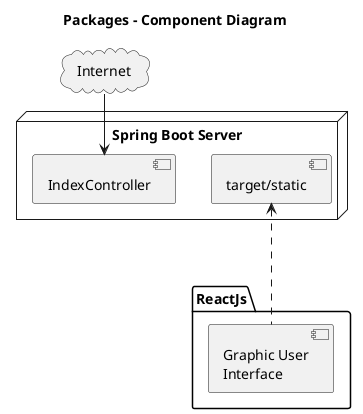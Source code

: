 @startuml

title Packages - Component Diagram

cloud Internet {
}

package "ReactJs" {
    component [Graphic User\nInterface] as GUI
}


node "Spring Boot Server" as Server {
    component IndexController
    [target/static] as STATIC
}


Internet -down-> IndexController
GUI ..up.> STATIC

@enduml